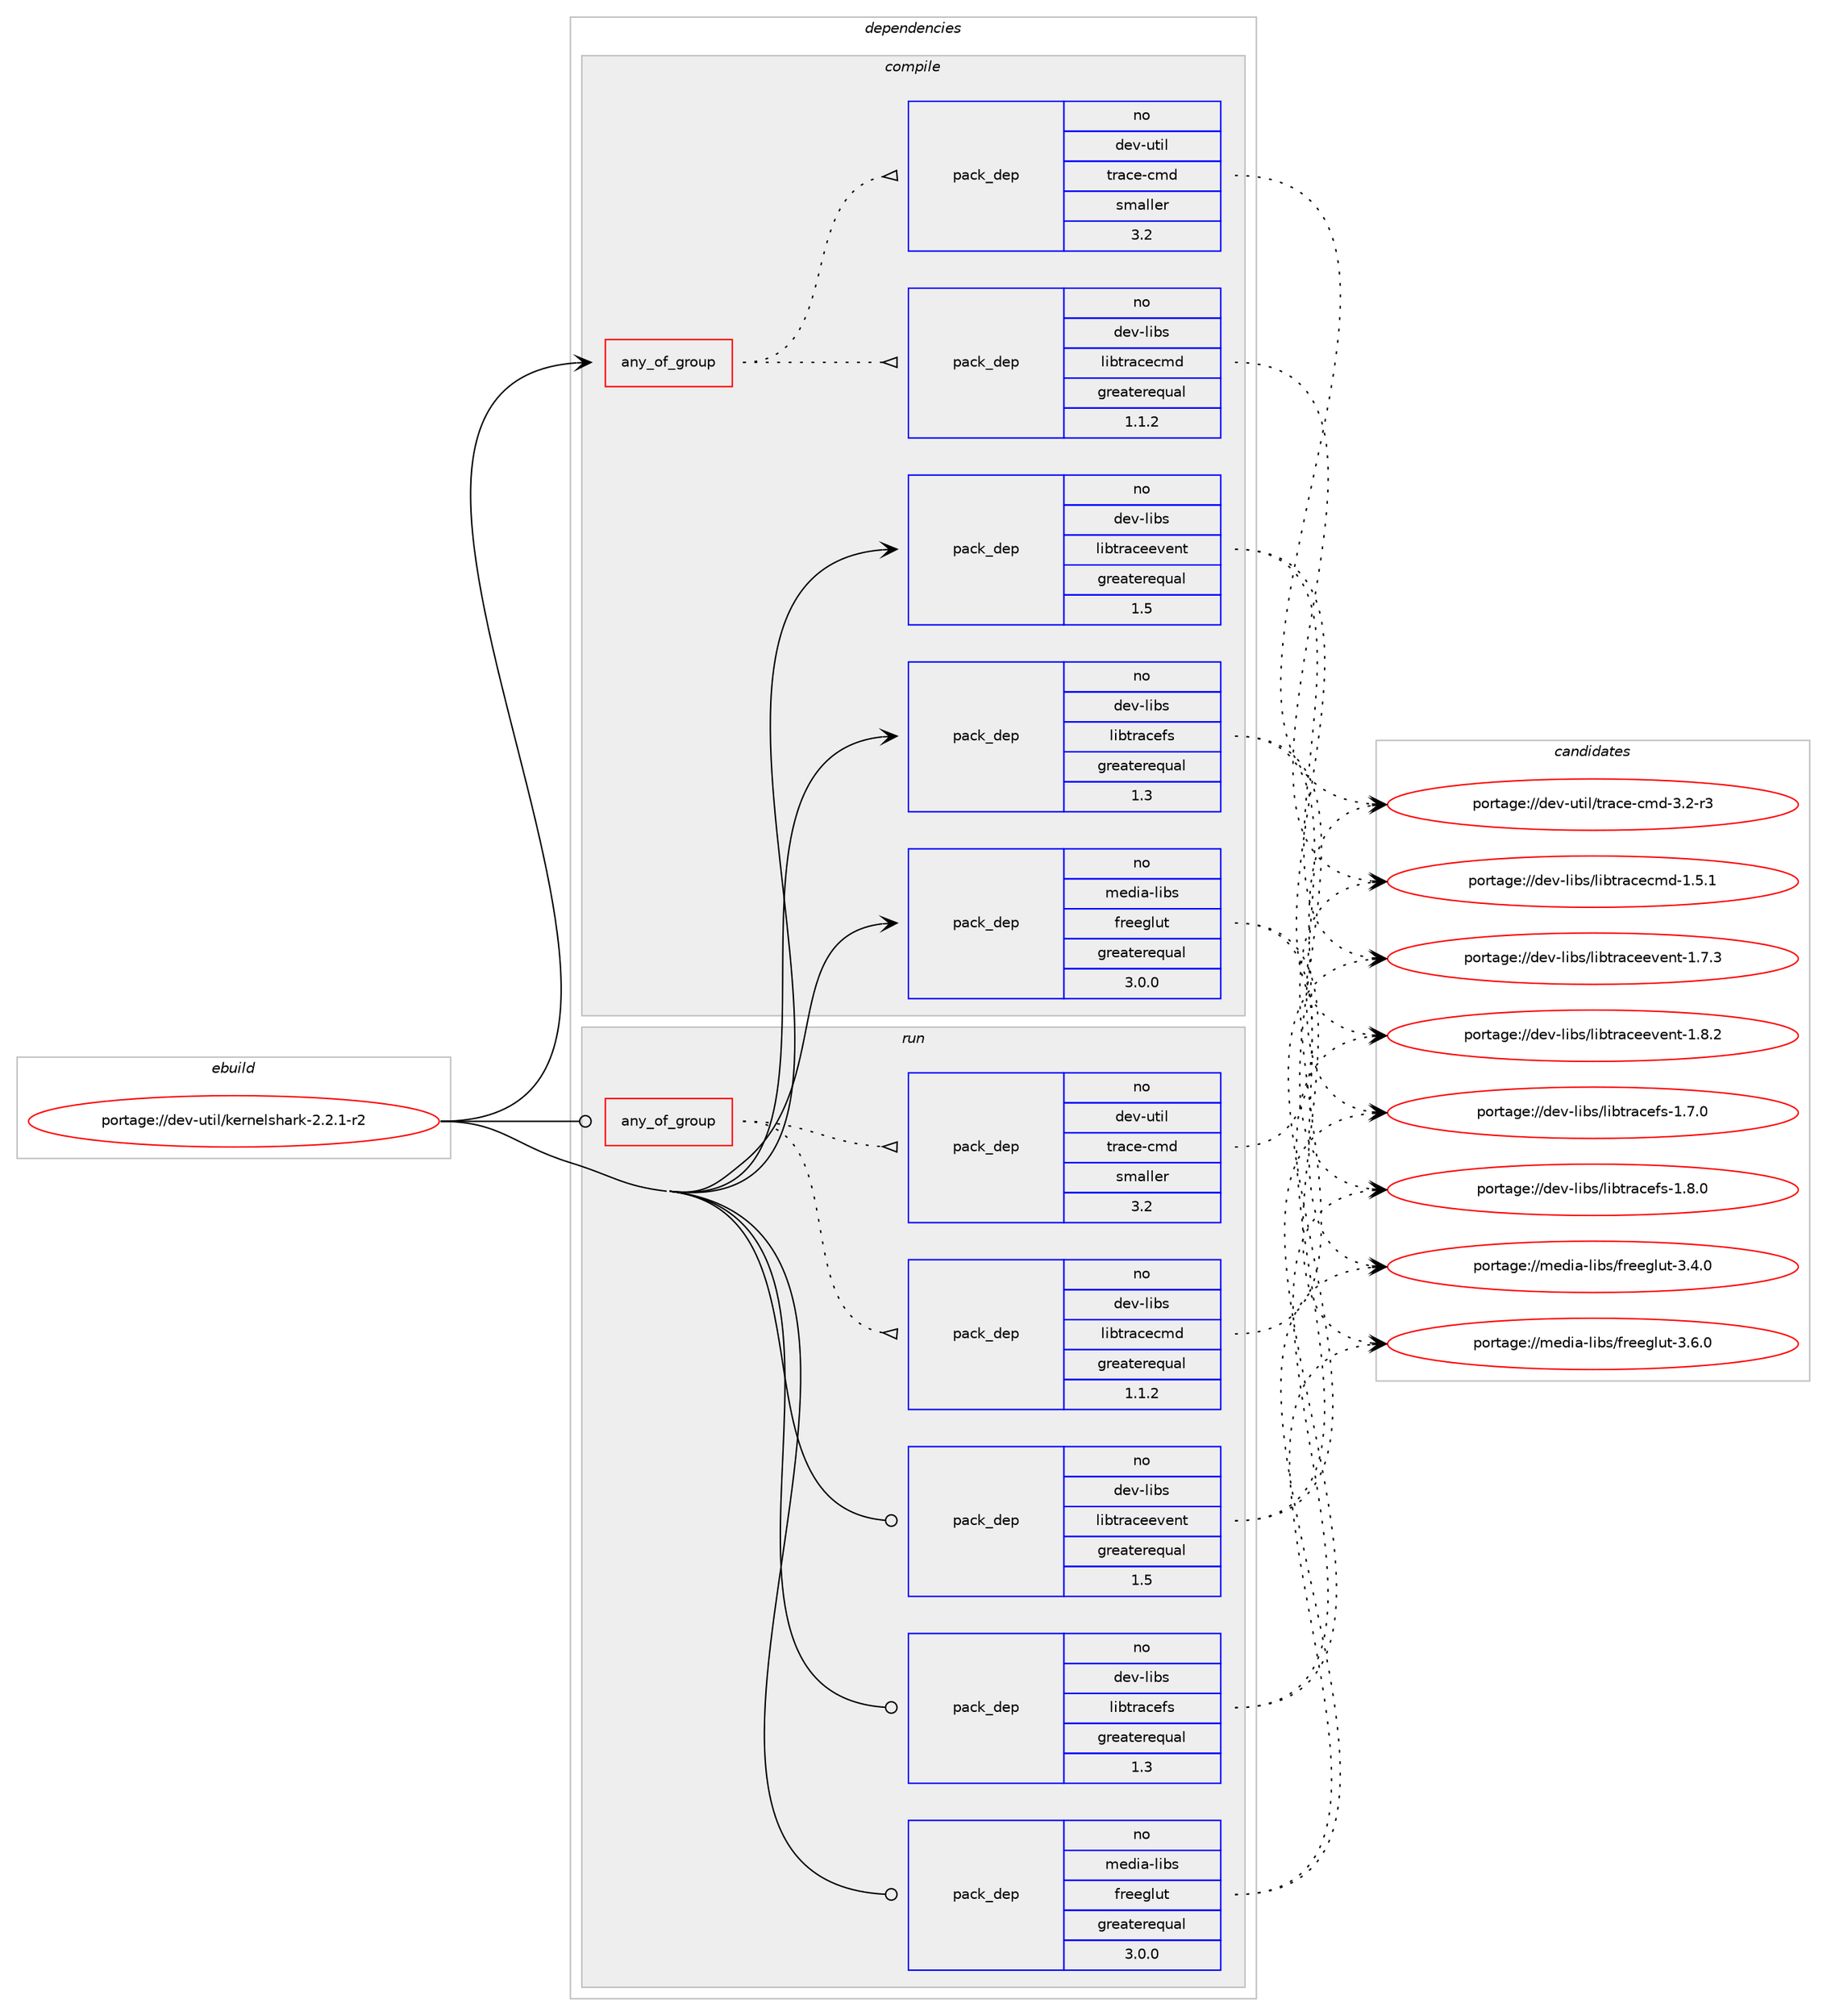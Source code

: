 digraph prolog {

# *************
# Graph options
# *************

newrank=true;
concentrate=true;
compound=true;
graph [rankdir=LR,fontname=Helvetica,fontsize=10,ranksep=1.5];#, ranksep=2.5, nodesep=0.2];
edge  [arrowhead=vee];
node  [fontname=Helvetica,fontsize=10];

# **********
# The ebuild
# **********

subgraph cluster_leftcol {
color=gray;
rank=same;
label=<<i>ebuild</i>>;
id [label="portage://dev-util/kernelshark-2.2.1-r2", color=red, width=4, href="../dev-util/kernelshark-2.2.1-r2.svg"];
}

# ****************
# The dependencies
# ****************

subgraph cluster_midcol {
color=gray;
label=<<i>dependencies</i>>;
subgraph cluster_compile {
fillcolor="#eeeeee";
style=filled;
label=<<i>compile</i>>;
subgraph any1264 {
dependency110694 [label=<<TABLE BORDER="0" CELLBORDER="1" CELLSPACING="0" CELLPADDING="4"><TR><TD CELLPADDING="10">any_of_group</TD></TR></TABLE>>, shape=none, color=red];subgraph pack49849 {
dependency110695 [label=<<TABLE BORDER="0" CELLBORDER="1" CELLSPACING="0" CELLPADDING="4" WIDTH="220"><TR><TD ROWSPAN="6" CELLPADDING="30">pack_dep</TD></TR><TR><TD WIDTH="110">no</TD></TR><TR><TD>dev-libs</TD></TR><TR><TD>libtracecmd</TD></TR><TR><TD>greaterequal</TD></TR><TR><TD>1.1.2</TD></TR></TABLE>>, shape=none, color=blue];
}
dependency110694:e -> dependency110695:w [weight=20,style="dotted",arrowhead="oinv"];
subgraph pack49850 {
dependency110696 [label=<<TABLE BORDER="0" CELLBORDER="1" CELLSPACING="0" CELLPADDING="4" WIDTH="220"><TR><TD ROWSPAN="6" CELLPADDING="30">pack_dep</TD></TR><TR><TD WIDTH="110">no</TD></TR><TR><TD>dev-util</TD></TR><TR><TD>trace-cmd</TD></TR><TR><TD>smaller</TD></TR><TR><TD>3.2</TD></TR></TABLE>>, shape=none, color=blue];
}
dependency110694:e -> dependency110696:w [weight=20,style="dotted",arrowhead="oinv"];
}
id:e -> dependency110694:w [weight=20,style="solid",arrowhead="vee"];
# *** BEGIN UNKNOWN DEPENDENCY TYPE (TODO) ***
# id -> package_dependency(portage://dev-util/kernelshark-2.2.1-r2,install,no,dev-libs,json-c,none,[,,],any_same_slot,[])
# *** END UNKNOWN DEPENDENCY TYPE (TODO) ***

subgraph pack49851 {
dependency110697 [label=<<TABLE BORDER="0" CELLBORDER="1" CELLSPACING="0" CELLPADDING="4" WIDTH="220"><TR><TD ROWSPAN="6" CELLPADDING="30">pack_dep</TD></TR><TR><TD WIDTH="110">no</TD></TR><TR><TD>dev-libs</TD></TR><TR><TD>libtraceevent</TD></TR><TR><TD>greaterequal</TD></TR><TR><TD>1.5</TD></TR></TABLE>>, shape=none, color=blue];
}
id:e -> dependency110697:w [weight=20,style="solid",arrowhead="vee"];
subgraph pack49852 {
dependency110698 [label=<<TABLE BORDER="0" CELLBORDER="1" CELLSPACING="0" CELLPADDING="4" WIDTH="220"><TR><TD ROWSPAN="6" CELLPADDING="30">pack_dep</TD></TR><TR><TD WIDTH="110">no</TD></TR><TR><TD>dev-libs</TD></TR><TR><TD>libtracefs</TD></TR><TR><TD>greaterequal</TD></TR><TR><TD>1.3</TD></TR></TABLE>>, shape=none, color=blue];
}
id:e -> dependency110698:w [weight=20,style="solid",arrowhead="vee"];
# *** BEGIN UNKNOWN DEPENDENCY TYPE (TODO) ***
# id -> package_dependency(portage://dev-util/kernelshark-2.2.1-r2,install,no,dev-qt,qtcore,none,[,,],[slot(5),equal],[])
# *** END UNKNOWN DEPENDENCY TYPE (TODO) ***

# *** BEGIN UNKNOWN DEPENDENCY TYPE (TODO) ***
# id -> package_dependency(portage://dev-util/kernelshark-2.2.1-r2,install,no,dev-qt,qtnetwork,none,[,,],[slot(5),equal],[])
# *** END UNKNOWN DEPENDENCY TYPE (TODO) ***

# *** BEGIN UNKNOWN DEPENDENCY TYPE (TODO) ***
# id -> package_dependency(portage://dev-util/kernelshark-2.2.1-r2,install,no,dev-qt,qtwidgets,none,[,,],[slot(5),equal],[])
# *** END UNKNOWN DEPENDENCY TYPE (TODO) ***

# *** BEGIN UNKNOWN DEPENDENCY TYPE (TODO) ***
# id -> package_dependency(portage://dev-util/kernelshark-2.2.1-r2,install,no,dev-util,trace-cmd,none,[,,],[],[])
# *** END UNKNOWN DEPENDENCY TYPE (TODO) ***

# *** BEGIN UNKNOWN DEPENDENCY TYPE (TODO) ***
# id -> package_dependency(portage://dev-util/kernelshark-2.2.1-r2,install,no,media-fonts,freefont,none,[,,],[],[])
# *** END UNKNOWN DEPENDENCY TYPE (TODO) ***

subgraph pack49853 {
dependency110699 [label=<<TABLE BORDER="0" CELLBORDER="1" CELLSPACING="0" CELLPADDING="4" WIDTH="220"><TR><TD ROWSPAN="6" CELLPADDING="30">pack_dep</TD></TR><TR><TD WIDTH="110">no</TD></TR><TR><TD>media-libs</TD></TR><TR><TD>freeglut</TD></TR><TR><TD>greaterequal</TD></TR><TR><TD>3.0.0</TD></TR></TABLE>>, shape=none, color=blue];
}
id:e -> dependency110699:w [weight=20,style="solid",arrowhead="vee"];
# *** BEGIN UNKNOWN DEPENDENCY TYPE (TODO) ***
# id -> package_dependency(portage://dev-util/kernelshark-2.2.1-r2,install,no,x11-libs,libXi,none,[,,],any_same_slot,[])
# *** END UNKNOWN DEPENDENCY TYPE (TODO) ***

# *** BEGIN UNKNOWN DEPENDENCY TYPE (TODO) ***
# id -> package_dependency(portage://dev-util/kernelshark-2.2.1-r2,install,no,x11-libs,libXmu,none,[,,],any_same_slot,[])
# *** END UNKNOWN DEPENDENCY TYPE (TODO) ***

}
subgraph cluster_compileandrun {
fillcolor="#eeeeee";
style=filled;
label=<<i>compile and run</i>>;
}
subgraph cluster_run {
fillcolor="#eeeeee";
style=filled;
label=<<i>run</i>>;
subgraph any1265 {
dependency110700 [label=<<TABLE BORDER="0" CELLBORDER="1" CELLSPACING="0" CELLPADDING="4"><TR><TD CELLPADDING="10">any_of_group</TD></TR></TABLE>>, shape=none, color=red];subgraph pack49854 {
dependency110701 [label=<<TABLE BORDER="0" CELLBORDER="1" CELLSPACING="0" CELLPADDING="4" WIDTH="220"><TR><TD ROWSPAN="6" CELLPADDING="30">pack_dep</TD></TR><TR><TD WIDTH="110">no</TD></TR><TR><TD>dev-libs</TD></TR><TR><TD>libtracecmd</TD></TR><TR><TD>greaterequal</TD></TR><TR><TD>1.1.2</TD></TR></TABLE>>, shape=none, color=blue];
}
dependency110700:e -> dependency110701:w [weight=20,style="dotted",arrowhead="oinv"];
subgraph pack49855 {
dependency110702 [label=<<TABLE BORDER="0" CELLBORDER="1" CELLSPACING="0" CELLPADDING="4" WIDTH="220"><TR><TD ROWSPAN="6" CELLPADDING="30">pack_dep</TD></TR><TR><TD WIDTH="110">no</TD></TR><TR><TD>dev-util</TD></TR><TR><TD>trace-cmd</TD></TR><TR><TD>smaller</TD></TR><TR><TD>3.2</TD></TR></TABLE>>, shape=none, color=blue];
}
dependency110700:e -> dependency110702:w [weight=20,style="dotted",arrowhead="oinv"];
}
id:e -> dependency110700:w [weight=20,style="solid",arrowhead="odot"];
# *** BEGIN UNKNOWN DEPENDENCY TYPE (TODO) ***
# id -> package_dependency(portage://dev-util/kernelshark-2.2.1-r2,run,no,dev-libs,json-c,none,[,,],any_same_slot,[])
# *** END UNKNOWN DEPENDENCY TYPE (TODO) ***

subgraph pack49856 {
dependency110703 [label=<<TABLE BORDER="0" CELLBORDER="1" CELLSPACING="0" CELLPADDING="4" WIDTH="220"><TR><TD ROWSPAN="6" CELLPADDING="30">pack_dep</TD></TR><TR><TD WIDTH="110">no</TD></TR><TR><TD>dev-libs</TD></TR><TR><TD>libtraceevent</TD></TR><TR><TD>greaterequal</TD></TR><TR><TD>1.5</TD></TR></TABLE>>, shape=none, color=blue];
}
id:e -> dependency110703:w [weight=20,style="solid",arrowhead="odot"];
subgraph pack49857 {
dependency110704 [label=<<TABLE BORDER="0" CELLBORDER="1" CELLSPACING="0" CELLPADDING="4" WIDTH="220"><TR><TD ROWSPAN="6" CELLPADDING="30">pack_dep</TD></TR><TR><TD WIDTH="110">no</TD></TR><TR><TD>dev-libs</TD></TR><TR><TD>libtracefs</TD></TR><TR><TD>greaterequal</TD></TR><TR><TD>1.3</TD></TR></TABLE>>, shape=none, color=blue];
}
id:e -> dependency110704:w [weight=20,style="solid",arrowhead="odot"];
# *** BEGIN UNKNOWN DEPENDENCY TYPE (TODO) ***
# id -> package_dependency(portage://dev-util/kernelshark-2.2.1-r2,run,no,dev-qt,qtcore,none,[,,],[slot(5),equal],[])
# *** END UNKNOWN DEPENDENCY TYPE (TODO) ***

# *** BEGIN UNKNOWN DEPENDENCY TYPE (TODO) ***
# id -> package_dependency(portage://dev-util/kernelshark-2.2.1-r2,run,no,dev-qt,qtnetwork,none,[,,],[slot(5),equal],[])
# *** END UNKNOWN DEPENDENCY TYPE (TODO) ***

# *** BEGIN UNKNOWN DEPENDENCY TYPE (TODO) ***
# id -> package_dependency(portage://dev-util/kernelshark-2.2.1-r2,run,no,dev-qt,qtwidgets,none,[,,],[slot(5),equal],[])
# *** END UNKNOWN DEPENDENCY TYPE (TODO) ***

# *** BEGIN UNKNOWN DEPENDENCY TYPE (TODO) ***
# id -> package_dependency(portage://dev-util/kernelshark-2.2.1-r2,run,no,dev-util,trace-cmd,none,[,,],[],[])
# *** END UNKNOWN DEPENDENCY TYPE (TODO) ***

# *** BEGIN UNKNOWN DEPENDENCY TYPE (TODO) ***
# id -> package_dependency(portage://dev-util/kernelshark-2.2.1-r2,run,no,media-fonts,freefont,none,[,,],[],[])
# *** END UNKNOWN DEPENDENCY TYPE (TODO) ***

subgraph pack49858 {
dependency110705 [label=<<TABLE BORDER="0" CELLBORDER="1" CELLSPACING="0" CELLPADDING="4" WIDTH="220"><TR><TD ROWSPAN="6" CELLPADDING="30">pack_dep</TD></TR><TR><TD WIDTH="110">no</TD></TR><TR><TD>media-libs</TD></TR><TR><TD>freeglut</TD></TR><TR><TD>greaterequal</TD></TR><TR><TD>3.0.0</TD></TR></TABLE>>, shape=none, color=blue];
}
id:e -> dependency110705:w [weight=20,style="solid",arrowhead="odot"];
# *** BEGIN UNKNOWN DEPENDENCY TYPE (TODO) ***
# id -> package_dependency(portage://dev-util/kernelshark-2.2.1-r2,run,no,x11-libs,libXi,none,[,,],any_same_slot,[])
# *** END UNKNOWN DEPENDENCY TYPE (TODO) ***

# *** BEGIN UNKNOWN DEPENDENCY TYPE (TODO) ***
# id -> package_dependency(portage://dev-util/kernelshark-2.2.1-r2,run,no,x11-libs,libXmu,none,[,,],any_same_slot,[])
# *** END UNKNOWN DEPENDENCY TYPE (TODO) ***

}
}

# **************
# The candidates
# **************

subgraph cluster_choices {
rank=same;
color=gray;
label=<<i>candidates</i>>;

subgraph choice49849 {
color=black;
nodesep=1;
choice10010111845108105981154710810598116114979910199109100454946534649 [label="portage://dev-libs/libtracecmd-1.5.1", color=red, width=4,href="../dev-libs/libtracecmd-1.5.1.svg"];
dependency110695:e -> choice10010111845108105981154710810598116114979910199109100454946534649:w [style=dotted,weight="100"];
}
subgraph choice49850 {
color=black;
nodesep=1;
choice100101118451171161051084711611497991014599109100455146504511451 [label="portage://dev-util/trace-cmd-3.2-r3", color=red, width=4,href="../dev-util/trace-cmd-3.2-r3.svg"];
dependency110696:e -> choice100101118451171161051084711611497991014599109100455146504511451:w [style=dotted,weight="100"];
}
subgraph choice49851 {
color=black;
nodesep=1;
choice100101118451081059811547108105981161149799101101118101110116454946554651 [label="portage://dev-libs/libtraceevent-1.7.3", color=red, width=4,href="../dev-libs/libtraceevent-1.7.3.svg"];
choice100101118451081059811547108105981161149799101101118101110116454946564650 [label="portage://dev-libs/libtraceevent-1.8.2", color=red, width=4,href="../dev-libs/libtraceevent-1.8.2.svg"];
dependency110697:e -> choice100101118451081059811547108105981161149799101101118101110116454946554651:w [style=dotted,weight="100"];
dependency110697:e -> choice100101118451081059811547108105981161149799101101118101110116454946564650:w [style=dotted,weight="100"];
}
subgraph choice49852 {
color=black;
nodesep=1;
choice100101118451081059811547108105981161149799101102115454946554648 [label="portage://dev-libs/libtracefs-1.7.0", color=red, width=4,href="../dev-libs/libtracefs-1.7.0.svg"];
choice100101118451081059811547108105981161149799101102115454946564648 [label="portage://dev-libs/libtracefs-1.8.0", color=red, width=4,href="../dev-libs/libtracefs-1.8.0.svg"];
dependency110698:e -> choice100101118451081059811547108105981161149799101102115454946554648:w [style=dotted,weight="100"];
dependency110698:e -> choice100101118451081059811547108105981161149799101102115454946564648:w [style=dotted,weight="100"];
}
subgraph choice49853 {
color=black;
nodesep=1;
choice10910110010597451081059811547102114101101103108117116455146524648 [label="portage://media-libs/freeglut-3.4.0", color=red, width=4,href="../media-libs/freeglut-3.4.0.svg"];
choice10910110010597451081059811547102114101101103108117116455146544648 [label="portage://media-libs/freeglut-3.6.0", color=red, width=4,href="../media-libs/freeglut-3.6.0.svg"];
dependency110699:e -> choice10910110010597451081059811547102114101101103108117116455146524648:w [style=dotted,weight="100"];
dependency110699:e -> choice10910110010597451081059811547102114101101103108117116455146544648:w [style=dotted,weight="100"];
}
subgraph choice49854 {
color=black;
nodesep=1;
choice10010111845108105981154710810598116114979910199109100454946534649 [label="portage://dev-libs/libtracecmd-1.5.1", color=red, width=4,href="../dev-libs/libtracecmd-1.5.1.svg"];
dependency110701:e -> choice10010111845108105981154710810598116114979910199109100454946534649:w [style=dotted,weight="100"];
}
subgraph choice49855 {
color=black;
nodesep=1;
choice100101118451171161051084711611497991014599109100455146504511451 [label="portage://dev-util/trace-cmd-3.2-r3", color=red, width=4,href="../dev-util/trace-cmd-3.2-r3.svg"];
dependency110702:e -> choice100101118451171161051084711611497991014599109100455146504511451:w [style=dotted,weight="100"];
}
subgraph choice49856 {
color=black;
nodesep=1;
choice100101118451081059811547108105981161149799101101118101110116454946554651 [label="portage://dev-libs/libtraceevent-1.7.3", color=red, width=4,href="../dev-libs/libtraceevent-1.7.3.svg"];
choice100101118451081059811547108105981161149799101101118101110116454946564650 [label="portage://dev-libs/libtraceevent-1.8.2", color=red, width=4,href="../dev-libs/libtraceevent-1.8.2.svg"];
dependency110703:e -> choice100101118451081059811547108105981161149799101101118101110116454946554651:w [style=dotted,weight="100"];
dependency110703:e -> choice100101118451081059811547108105981161149799101101118101110116454946564650:w [style=dotted,weight="100"];
}
subgraph choice49857 {
color=black;
nodesep=1;
choice100101118451081059811547108105981161149799101102115454946554648 [label="portage://dev-libs/libtracefs-1.7.0", color=red, width=4,href="../dev-libs/libtracefs-1.7.0.svg"];
choice100101118451081059811547108105981161149799101102115454946564648 [label="portage://dev-libs/libtracefs-1.8.0", color=red, width=4,href="../dev-libs/libtracefs-1.8.0.svg"];
dependency110704:e -> choice100101118451081059811547108105981161149799101102115454946554648:w [style=dotted,weight="100"];
dependency110704:e -> choice100101118451081059811547108105981161149799101102115454946564648:w [style=dotted,weight="100"];
}
subgraph choice49858 {
color=black;
nodesep=1;
choice10910110010597451081059811547102114101101103108117116455146524648 [label="portage://media-libs/freeglut-3.4.0", color=red, width=4,href="../media-libs/freeglut-3.4.0.svg"];
choice10910110010597451081059811547102114101101103108117116455146544648 [label="portage://media-libs/freeglut-3.6.0", color=red, width=4,href="../media-libs/freeglut-3.6.0.svg"];
dependency110705:e -> choice10910110010597451081059811547102114101101103108117116455146524648:w [style=dotted,weight="100"];
dependency110705:e -> choice10910110010597451081059811547102114101101103108117116455146544648:w [style=dotted,weight="100"];
}
}

}
